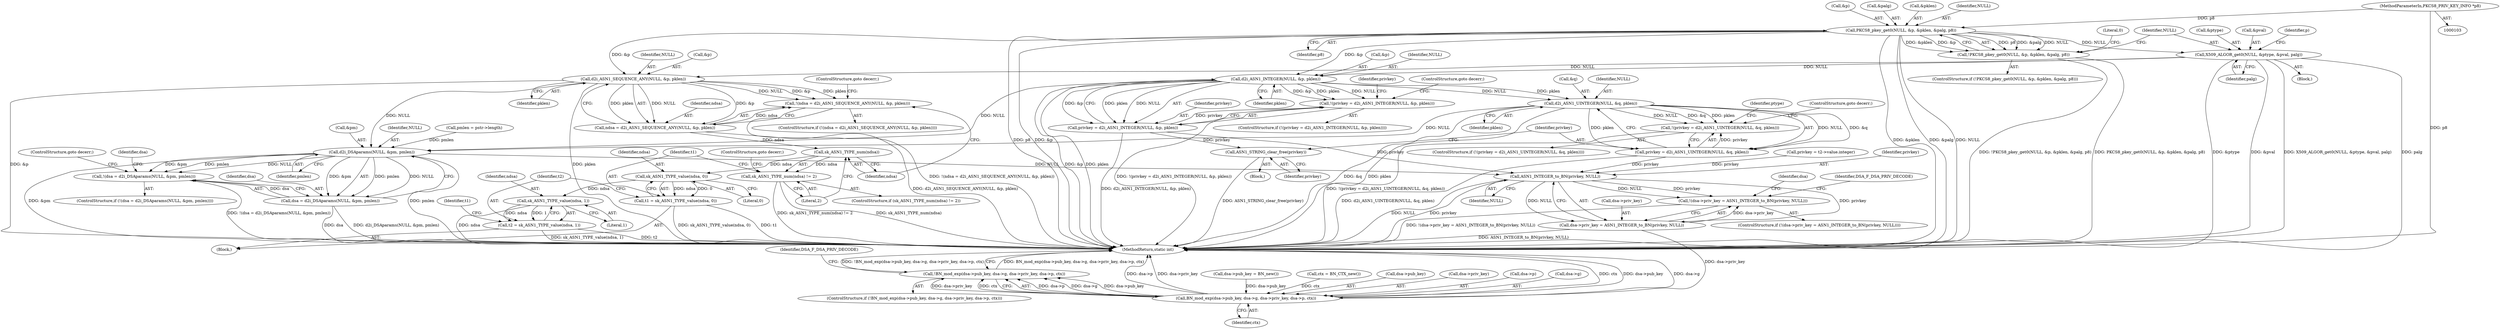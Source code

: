 digraph "0_openssl_6c88c71b4e4825c7bc0489306d062d017634eb88@pointer" {
"1000105" [label="(MethodParameterIn,PKCS8_PRIV_KEY_INFO *p8)"];
"1000139" [label="(Call,PKCS8_pkey_get0(NULL, &p, &pklen, &palg, p8))"];
"1000138" [label="(Call,!PKCS8_pkey_get0(NULL, &p, &pklen, &palg, p8))"];
"1000150" [label="(Call,X509_ALGOR_get0(NULL, &ptype, &pval, palg))"];
"1000171" [label="(Call,d2i_ASN1_SEQUENCE_ANY(NULL, &p, pklen))"];
"1000168" [label="(Call,!(ndsa = d2i_ASN1_SEQUENCE_ANY(NULL, &p, pklen)))"];
"1000169" [label="(Call,ndsa = d2i_ASN1_SEQUENCE_ANY(NULL, &p, pklen))"];
"1000179" [label="(Call,sk_ASN1_TYPE_num(ndsa))"];
"1000178" [label="(Call,sk_ASN1_TYPE_num(ndsa) != 2)"];
"1000185" [label="(Call,sk_ASN1_TYPE_value(ndsa, 0))"];
"1000183" [label="(Call,t1 = sk_ASN1_TYPE_value(ndsa, 0))"];
"1000190" [label="(Call,sk_ASN1_TYPE_value(ndsa, 1))"];
"1000188" [label="(Call,t2 = sk_ASN1_TYPE_value(ndsa, 1))"];
"1000300" [label="(Call,d2i_DSAparams(NULL, &pm, pmlen))"];
"1000297" [label="(Call,!(dsa = d2i_DSAparams(NULL, &pm, pmlen)))"];
"1000298" [label="(Call,dsa = d2i_DSAparams(NULL, &pm, pmlen))"];
"1000312" [label="(Call,ASN1_INTEGER_to_BN(privkey, NULL))"];
"1000307" [label="(Call,!(dsa->priv_key = ASN1_INTEGER_to_BN(privkey, NULL)))"];
"1000308" [label="(Call,dsa->priv_key = ASN1_INTEGER_to_BN(privkey, NULL))"];
"1000344" [label="(Call,BN_mod_exp(dsa->pub_key, dsa->g, dsa->priv_key, dsa->p, ctx))"];
"1000343" [label="(Call,!BN_mod_exp(dsa->pub_key, dsa->g, dsa->priv_key, dsa->p, ctx))"];
"1000248" [label="(Call,d2i_ASN1_INTEGER(NULL, &p, pklen))"];
"1000245" [label="(Call,!(privkey = d2i_ASN1_INTEGER(NULL, &p, pklen)))"];
"1000246" [label="(Call,privkey = d2i_ASN1_INTEGER(NULL, &p, pklen))"];
"1000266" [label="(Call,ASN1_STRING_clear_free(privkey))"];
"1000272" [label="(Call,d2i_ASN1_UINTEGER(NULL, &q, pklen))"];
"1000269" [label="(Call,!(privkey = d2i_ASN1_UINTEGER(NULL, &q, pklen)))"];
"1000270" [label="(Call,privkey = d2i_ASN1_UINTEGER(NULL, &q, pklen))"];
"1000357" [label="(Identifier,ctx)"];
"1000310" [label="(Identifier,dsa)"];
"1000138" [label="(Call,!PKCS8_pkey_get0(NULL, &p, &pklen, &palg, p8))"];
"1000296" [label="(ControlStructure,if (!(dsa = d2i_DSAparams(NULL, &pm, pmlen))))"];
"1000173" [label="(Call,&p)"];
"1000196" [label="(Identifier,t1)"];
"1000305" [label="(ControlStructure,goto decerr;)"];
"1000171" [label="(Call,d2i_ASN1_SEQUENCE_ANY(NULL, &p, pklen))"];
"1000317" [label="(Identifier,DSA_F_DSA_PRIV_DECODE)"];
"1000291" [label="(Call,pmlen = pstr->length)"];
"1000143" [label="(Call,&pklen)"];
"1000322" [label="(Call,dsa->pub_key = BN_new())"];
"1000140" [label="(Identifier,NULL)"];
"1000250" [label="(Call,&p)"];
"1000151" [label="(Identifier,NULL)"];
"1000344" [label="(Call,BN_mod_exp(dsa->pub_key, dsa->g, dsa->priv_key, dsa->p, ctx))"];
"1000270" [label="(Call,privkey = d2i_ASN1_UINTEGER(NULL, &q, pklen))"];
"1000360" [label="(Identifier,DSA_F_DSA_PRIV_DECODE)"];
"1000247" [label="(Identifier,privkey)"];
"1000273" [label="(Identifier,NULL)"];
"1000301" [label="(Identifier,NULL)"];
"1000179" [label="(Call,sk_ASN1_TYPE_num(ndsa))"];
"1000160" [label="(Identifier,p)"];
"1000190" [label="(Call,sk_ASN1_TYPE_value(ndsa, 1))"];
"1000244" [label="(ControlStructure,if (!(privkey = d2i_ASN1_INTEGER(NULL, &p, pklen))))"];
"1000298" [label="(Call,dsa = d2i_DSAparams(NULL, &pm, pmlen))"];
"1000169" [label="(Call,ndsa = d2i_ASN1_SEQUENCE_ANY(NULL, &p, pklen))"];
"1000191" [label="(Identifier,ndsa)"];
"1000274" [label="(Call,&q)"];
"1000297" [label="(Call,!(dsa = d2i_DSAparams(NULL, &pm, pmlen)))"];
"1000334" [label="(Call,ctx = BN_CTX_new())"];
"1000167" [label="(ControlStructure,if (!(ndsa = d2i_ASN1_SEQUENCE_ANY(NULL, &p, pklen))))"];
"1000314" [label="(Identifier,NULL)"];
"1000181" [label="(Literal,2)"];
"1000105" [label="(MethodParameterIn,PKCS8_PRIV_KEY_INFO *p8)"];
"1000343" [label="(Call,!BN_mod_exp(dsa->pub_key, dsa->g, dsa->priv_key, dsa->p, ctx))"];
"1000177" [label="(ControlStructure,if (sk_ASN1_TYPE_num(ndsa) != 2))"];
"1000345" [label="(Call,dsa->pub_key)"];
"1000180" [label="(Identifier,ndsa)"];
"1000253" [label="(ControlStructure,goto decerr;)"];
"1000189" [label="(Identifier,t2)"];
"1000304" [label="(Identifier,pmlen)"];
"1000184" [label="(Identifier,t1)"];
"1000299" [label="(Identifier,dsa)"];
"1000308" [label="(Call,dsa->priv_key = ASN1_INTEGER_to_BN(privkey, NULL))"];
"1000187" [label="(Literal,0)"];
"1000257" [label="(Identifier,privkey)"];
"1000152" [label="(Call,&ptype)"];
"1000147" [label="(Identifier,p8)"];
"1000313" [label="(Identifier,privkey)"];
"1000141" [label="(Call,&p)"];
"1000307" [label="(Call,!(dsa->priv_key = ASN1_INTEGER_to_BN(privkey, NULL)))"];
"1000272" [label="(Call,d2i_ASN1_UINTEGER(NULL, &q, pklen))"];
"1000170" [label="(Identifier,ndsa)"];
"1000150" [label="(Call,X509_ALGOR_get0(NULL, &ptype, &pval, palg))"];
"1000182" [label="(ControlStructure,goto decerr;)"];
"1000276" [label="(Identifier,pklen)"];
"1000351" [label="(Call,dsa->priv_key)"];
"1000249" [label="(Identifier,NULL)"];
"1000271" [label="(Identifier,privkey)"];
"1000188" [label="(Call,t2 = sk_ASN1_TYPE_value(ndsa, 1))"];
"1000246" [label="(Call,privkey = d2i_ASN1_INTEGER(NULL, &p, pklen))"];
"1000156" [label="(Identifier,palg)"];
"1000302" [label="(Call,&pm)"];
"1000245" [label="(Call,!(privkey = d2i_ASN1_INTEGER(NULL, &p, pklen)))"];
"1000312" [label="(Call,ASN1_INTEGER_to_BN(privkey, NULL))"];
"1000248" [label="(Call,d2i_ASN1_INTEGER(NULL, &p, pklen))"];
"1000172" [label="(Identifier,NULL)"];
"1000280" [label="(Identifier,ptype)"];
"1000260" [label="(Block,)"];
"1000300" [label="(Call,d2i_DSAparams(NULL, &pm, pmlen))"];
"1000185" [label="(Call,sk_ASN1_TYPE_value(ndsa, 0))"];
"1000269" [label="(Call,!(privkey = d2i_ASN1_UINTEGER(NULL, &q, pklen)))"];
"1000363" [label="(MethodReturn,static int)"];
"1000178" [label="(Call,sk_ASN1_TYPE_num(ndsa) != 2)"];
"1000354" [label="(Call,dsa->p)"];
"1000231" [label="(Call,privkey = t2->value.integer)"];
"1000309" [label="(Call,dsa->priv_key)"];
"1000175" [label="(Identifier,pklen)"];
"1000139" [label="(Call,PKCS8_pkey_get0(NULL, &p, &pklen, &palg, p8))"];
"1000186" [label="(Identifier,ndsa)"];
"1000192" [label="(Literal,1)"];
"1000176" [label="(ControlStructure,goto decerr;)"];
"1000137" [label="(ControlStructure,if (!PKCS8_pkey_get0(NULL, &p, &pklen, &palg, p8)))"];
"1000267" [label="(Identifier,privkey)"];
"1000252" [label="(Identifier,pklen)"];
"1000106" [label="(Block,)"];
"1000348" [label="(Call,dsa->g)"];
"1000154" [label="(Call,&pval)"];
"1000277" [label="(ControlStructure,goto decerr;)"];
"1000342" [label="(ControlStructure,if (!BN_mod_exp(dsa->pub_key, dsa->g, dsa->priv_key, dsa->p, ctx)))"];
"1000149" [label="(Literal,0)"];
"1000168" [label="(Call,!(ndsa = d2i_ASN1_SEQUENCE_ANY(NULL, &p, pklen)))"];
"1000268" [label="(ControlStructure,if (!(privkey = d2i_ASN1_UINTEGER(NULL, &q, pklen))))"];
"1000324" [label="(Identifier,dsa)"];
"1000306" [label="(ControlStructure,if (!(dsa->priv_key = ASN1_INTEGER_to_BN(privkey, NULL))))"];
"1000164" [label="(Block,)"];
"1000183" [label="(Call,t1 = sk_ASN1_TYPE_value(ndsa, 0))"];
"1000145" [label="(Call,&palg)"];
"1000266" [label="(Call,ASN1_STRING_clear_free(privkey))"];
"1000105" -> "1000103"  [label="AST: "];
"1000105" -> "1000363"  [label="DDG: p8"];
"1000105" -> "1000139"  [label="DDG: p8"];
"1000139" -> "1000138"  [label="AST: "];
"1000139" -> "1000147"  [label="CFG: "];
"1000140" -> "1000139"  [label="AST: "];
"1000141" -> "1000139"  [label="AST: "];
"1000143" -> "1000139"  [label="AST: "];
"1000145" -> "1000139"  [label="AST: "];
"1000147" -> "1000139"  [label="AST: "];
"1000138" -> "1000139"  [label="CFG: "];
"1000139" -> "1000363"  [label="DDG: &p"];
"1000139" -> "1000363"  [label="DDG: NULL"];
"1000139" -> "1000363"  [label="DDG: &pklen"];
"1000139" -> "1000363"  [label="DDG: &palg"];
"1000139" -> "1000363"  [label="DDG: p8"];
"1000139" -> "1000138"  [label="DDG: p8"];
"1000139" -> "1000138"  [label="DDG: &palg"];
"1000139" -> "1000138"  [label="DDG: NULL"];
"1000139" -> "1000138"  [label="DDG: &pklen"];
"1000139" -> "1000138"  [label="DDG: &p"];
"1000139" -> "1000150"  [label="DDG: NULL"];
"1000139" -> "1000171"  [label="DDG: &p"];
"1000139" -> "1000248"  [label="DDG: &p"];
"1000138" -> "1000137"  [label="AST: "];
"1000149" -> "1000138"  [label="CFG: "];
"1000151" -> "1000138"  [label="CFG: "];
"1000138" -> "1000363"  [label="DDG: PKCS8_pkey_get0(NULL, &p, &pklen, &palg, p8)"];
"1000138" -> "1000363"  [label="DDG: !PKCS8_pkey_get0(NULL, &p, &pklen, &palg, p8)"];
"1000150" -> "1000106"  [label="AST: "];
"1000150" -> "1000156"  [label="CFG: "];
"1000151" -> "1000150"  [label="AST: "];
"1000152" -> "1000150"  [label="AST: "];
"1000154" -> "1000150"  [label="AST: "];
"1000156" -> "1000150"  [label="AST: "];
"1000160" -> "1000150"  [label="CFG: "];
"1000150" -> "1000363"  [label="DDG: &ptype"];
"1000150" -> "1000363"  [label="DDG: &pval"];
"1000150" -> "1000363"  [label="DDG: X509_ALGOR_get0(NULL, &ptype, &pval, palg)"];
"1000150" -> "1000363"  [label="DDG: palg"];
"1000150" -> "1000171"  [label="DDG: NULL"];
"1000150" -> "1000248"  [label="DDG: NULL"];
"1000171" -> "1000169"  [label="AST: "];
"1000171" -> "1000175"  [label="CFG: "];
"1000172" -> "1000171"  [label="AST: "];
"1000173" -> "1000171"  [label="AST: "];
"1000175" -> "1000171"  [label="AST: "];
"1000169" -> "1000171"  [label="CFG: "];
"1000171" -> "1000363"  [label="DDG: &p"];
"1000171" -> "1000363"  [label="DDG: pklen"];
"1000171" -> "1000168"  [label="DDG: NULL"];
"1000171" -> "1000168"  [label="DDG: &p"];
"1000171" -> "1000168"  [label="DDG: pklen"];
"1000171" -> "1000169"  [label="DDG: NULL"];
"1000171" -> "1000169"  [label="DDG: &p"];
"1000171" -> "1000169"  [label="DDG: pklen"];
"1000171" -> "1000300"  [label="DDG: NULL"];
"1000168" -> "1000167"  [label="AST: "];
"1000168" -> "1000169"  [label="CFG: "];
"1000169" -> "1000168"  [label="AST: "];
"1000176" -> "1000168"  [label="CFG: "];
"1000180" -> "1000168"  [label="CFG: "];
"1000168" -> "1000363"  [label="DDG: !(ndsa = d2i_ASN1_SEQUENCE_ANY(NULL, &p, pklen))"];
"1000169" -> "1000168"  [label="DDG: ndsa"];
"1000170" -> "1000169"  [label="AST: "];
"1000169" -> "1000363"  [label="DDG: d2i_ASN1_SEQUENCE_ANY(NULL, &p, pklen)"];
"1000169" -> "1000179"  [label="DDG: ndsa"];
"1000179" -> "1000178"  [label="AST: "];
"1000179" -> "1000180"  [label="CFG: "];
"1000180" -> "1000179"  [label="AST: "];
"1000181" -> "1000179"  [label="CFG: "];
"1000179" -> "1000178"  [label="DDG: ndsa"];
"1000179" -> "1000185"  [label="DDG: ndsa"];
"1000178" -> "1000177"  [label="AST: "];
"1000178" -> "1000181"  [label="CFG: "];
"1000181" -> "1000178"  [label="AST: "];
"1000182" -> "1000178"  [label="CFG: "];
"1000184" -> "1000178"  [label="CFG: "];
"1000178" -> "1000363"  [label="DDG: sk_ASN1_TYPE_num(ndsa) != 2"];
"1000178" -> "1000363"  [label="DDG: sk_ASN1_TYPE_num(ndsa)"];
"1000185" -> "1000183"  [label="AST: "];
"1000185" -> "1000187"  [label="CFG: "];
"1000186" -> "1000185"  [label="AST: "];
"1000187" -> "1000185"  [label="AST: "];
"1000183" -> "1000185"  [label="CFG: "];
"1000185" -> "1000183"  [label="DDG: ndsa"];
"1000185" -> "1000183"  [label="DDG: 0"];
"1000185" -> "1000190"  [label="DDG: ndsa"];
"1000183" -> "1000164"  [label="AST: "];
"1000184" -> "1000183"  [label="AST: "];
"1000189" -> "1000183"  [label="CFG: "];
"1000183" -> "1000363"  [label="DDG: sk_ASN1_TYPE_value(ndsa, 0)"];
"1000183" -> "1000363"  [label="DDG: t1"];
"1000190" -> "1000188"  [label="AST: "];
"1000190" -> "1000192"  [label="CFG: "];
"1000191" -> "1000190"  [label="AST: "];
"1000192" -> "1000190"  [label="AST: "];
"1000188" -> "1000190"  [label="CFG: "];
"1000190" -> "1000363"  [label="DDG: ndsa"];
"1000190" -> "1000188"  [label="DDG: ndsa"];
"1000190" -> "1000188"  [label="DDG: 1"];
"1000188" -> "1000164"  [label="AST: "];
"1000189" -> "1000188"  [label="AST: "];
"1000196" -> "1000188"  [label="CFG: "];
"1000188" -> "1000363"  [label="DDG: sk_ASN1_TYPE_value(ndsa, 1)"];
"1000188" -> "1000363"  [label="DDG: t2"];
"1000300" -> "1000298"  [label="AST: "];
"1000300" -> "1000304"  [label="CFG: "];
"1000301" -> "1000300"  [label="AST: "];
"1000302" -> "1000300"  [label="AST: "];
"1000304" -> "1000300"  [label="AST: "];
"1000298" -> "1000300"  [label="CFG: "];
"1000300" -> "1000363"  [label="DDG: pmlen"];
"1000300" -> "1000363"  [label="DDG: &pm"];
"1000300" -> "1000297"  [label="DDG: NULL"];
"1000300" -> "1000297"  [label="DDG: &pm"];
"1000300" -> "1000297"  [label="DDG: pmlen"];
"1000300" -> "1000298"  [label="DDG: NULL"];
"1000300" -> "1000298"  [label="DDG: &pm"];
"1000300" -> "1000298"  [label="DDG: pmlen"];
"1000272" -> "1000300"  [label="DDG: NULL"];
"1000248" -> "1000300"  [label="DDG: NULL"];
"1000291" -> "1000300"  [label="DDG: pmlen"];
"1000300" -> "1000312"  [label="DDG: NULL"];
"1000297" -> "1000296"  [label="AST: "];
"1000297" -> "1000298"  [label="CFG: "];
"1000298" -> "1000297"  [label="AST: "];
"1000305" -> "1000297"  [label="CFG: "];
"1000310" -> "1000297"  [label="CFG: "];
"1000297" -> "1000363"  [label="DDG: !(dsa = d2i_DSAparams(NULL, &pm, pmlen))"];
"1000298" -> "1000297"  [label="DDG: dsa"];
"1000299" -> "1000298"  [label="AST: "];
"1000298" -> "1000363"  [label="DDG: dsa"];
"1000298" -> "1000363"  [label="DDG: d2i_DSAparams(NULL, &pm, pmlen)"];
"1000312" -> "1000308"  [label="AST: "];
"1000312" -> "1000314"  [label="CFG: "];
"1000313" -> "1000312"  [label="AST: "];
"1000314" -> "1000312"  [label="AST: "];
"1000308" -> "1000312"  [label="CFG: "];
"1000312" -> "1000363"  [label="DDG: privkey"];
"1000312" -> "1000363"  [label="DDG: NULL"];
"1000312" -> "1000307"  [label="DDG: privkey"];
"1000312" -> "1000307"  [label="DDG: NULL"];
"1000312" -> "1000308"  [label="DDG: privkey"];
"1000312" -> "1000308"  [label="DDG: NULL"];
"1000231" -> "1000312"  [label="DDG: privkey"];
"1000270" -> "1000312"  [label="DDG: privkey"];
"1000246" -> "1000312"  [label="DDG: privkey"];
"1000307" -> "1000306"  [label="AST: "];
"1000307" -> "1000308"  [label="CFG: "];
"1000308" -> "1000307"  [label="AST: "];
"1000317" -> "1000307"  [label="CFG: "];
"1000324" -> "1000307"  [label="CFG: "];
"1000307" -> "1000363"  [label="DDG: !(dsa->priv_key = ASN1_INTEGER_to_BN(privkey, NULL))"];
"1000308" -> "1000307"  [label="DDG: dsa->priv_key"];
"1000309" -> "1000308"  [label="AST: "];
"1000308" -> "1000363"  [label="DDG: ASN1_INTEGER_to_BN(privkey, NULL)"];
"1000308" -> "1000344"  [label="DDG: dsa->priv_key"];
"1000344" -> "1000343"  [label="AST: "];
"1000344" -> "1000357"  [label="CFG: "];
"1000345" -> "1000344"  [label="AST: "];
"1000348" -> "1000344"  [label="AST: "];
"1000351" -> "1000344"  [label="AST: "];
"1000354" -> "1000344"  [label="AST: "];
"1000357" -> "1000344"  [label="AST: "];
"1000343" -> "1000344"  [label="CFG: "];
"1000344" -> "1000363"  [label="DDG: dsa->priv_key"];
"1000344" -> "1000363"  [label="DDG: ctx"];
"1000344" -> "1000363"  [label="DDG: dsa->g"];
"1000344" -> "1000363"  [label="DDG: dsa->p"];
"1000344" -> "1000363"  [label="DDG: dsa->pub_key"];
"1000344" -> "1000343"  [label="DDG: dsa->p"];
"1000344" -> "1000343"  [label="DDG: dsa->g"];
"1000344" -> "1000343"  [label="DDG: dsa->pub_key"];
"1000344" -> "1000343"  [label="DDG: dsa->priv_key"];
"1000344" -> "1000343"  [label="DDG: ctx"];
"1000322" -> "1000344"  [label="DDG: dsa->pub_key"];
"1000334" -> "1000344"  [label="DDG: ctx"];
"1000343" -> "1000342"  [label="AST: "];
"1000360" -> "1000343"  [label="CFG: "];
"1000363" -> "1000343"  [label="CFG: "];
"1000343" -> "1000363"  [label="DDG: BN_mod_exp(dsa->pub_key, dsa->g, dsa->priv_key, dsa->p, ctx)"];
"1000343" -> "1000363"  [label="DDG: !BN_mod_exp(dsa->pub_key, dsa->g, dsa->priv_key, dsa->p, ctx)"];
"1000248" -> "1000246"  [label="AST: "];
"1000248" -> "1000252"  [label="CFG: "];
"1000249" -> "1000248"  [label="AST: "];
"1000250" -> "1000248"  [label="AST: "];
"1000252" -> "1000248"  [label="AST: "];
"1000246" -> "1000248"  [label="CFG: "];
"1000248" -> "1000363"  [label="DDG: pklen"];
"1000248" -> "1000363"  [label="DDG: &p"];
"1000248" -> "1000245"  [label="DDG: NULL"];
"1000248" -> "1000245"  [label="DDG: &p"];
"1000248" -> "1000245"  [label="DDG: pklen"];
"1000248" -> "1000246"  [label="DDG: NULL"];
"1000248" -> "1000246"  [label="DDG: &p"];
"1000248" -> "1000246"  [label="DDG: pklen"];
"1000248" -> "1000272"  [label="DDG: NULL"];
"1000248" -> "1000272"  [label="DDG: pklen"];
"1000245" -> "1000244"  [label="AST: "];
"1000245" -> "1000246"  [label="CFG: "];
"1000246" -> "1000245"  [label="AST: "];
"1000253" -> "1000245"  [label="CFG: "];
"1000257" -> "1000245"  [label="CFG: "];
"1000245" -> "1000363"  [label="DDG: !(privkey = d2i_ASN1_INTEGER(NULL, &p, pklen))"];
"1000246" -> "1000245"  [label="DDG: privkey"];
"1000247" -> "1000246"  [label="AST: "];
"1000246" -> "1000363"  [label="DDG: d2i_ASN1_INTEGER(NULL, &p, pklen)"];
"1000246" -> "1000266"  [label="DDG: privkey"];
"1000266" -> "1000260"  [label="AST: "];
"1000266" -> "1000267"  [label="CFG: "];
"1000267" -> "1000266"  [label="AST: "];
"1000271" -> "1000266"  [label="CFG: "];
"1000266" -> "1000363"  [label="DDG: ASN1_STRING_clear_free(privkey)"];
"1000272" -> "1000270"  [label="AST: "];
"1000272" -> "1000276"  [label="CFG: "];
"1000273" -> "1000272"  [label="AST: "];
"1000274" -> "1000272"  [label="AST: "];
"1000276" -> "1000272"  [label="AST: "];
"1000270" -> "1000272"  [label="CFG: "];
"1000272" -> "1000363"  [label="DDG: &q"];
"1000272" -> "1000363"  [label="DDG: pklen"];
"1000272" -> "1000269"  [label="DDG: NULL"];
"1000272" -> "1000269"  [label="DDG: &q"];
"1000272" -> "1000269"  [label="DDG: pklen"];
"1000272" -> "1000270"  [label="DDG: NULL"];
"1000272" -> "1000270"  [label="DDG: &q"];
"1000272" -> "1000270"  [label="DDG: pklen"];
"1000269" -> "1000268"  [label="AST: "];
"1000269" -> "1000270"  [label="CFG: "];
"1000270" -> "1000269"  [label="AST: "];
"1000277" -> "1000269"  [label="CFG: "];
"1000280" -> "1000269"  [label="CFG: "];
"1000269" -> "1000363"  [label="DDG: !(privkey = d2i_ASN1_UINTEGER(NULL, &q, pklen))"];
"1000270" -> "1000269"  [label="DDG: privkey"];
"1000271" -> "1000270"  [label="AST: "];
"1000270" -> "1000363"  [label="DDG: d2i_ASN1_UINTEGER(NULL, &q, pklen)"];
}
